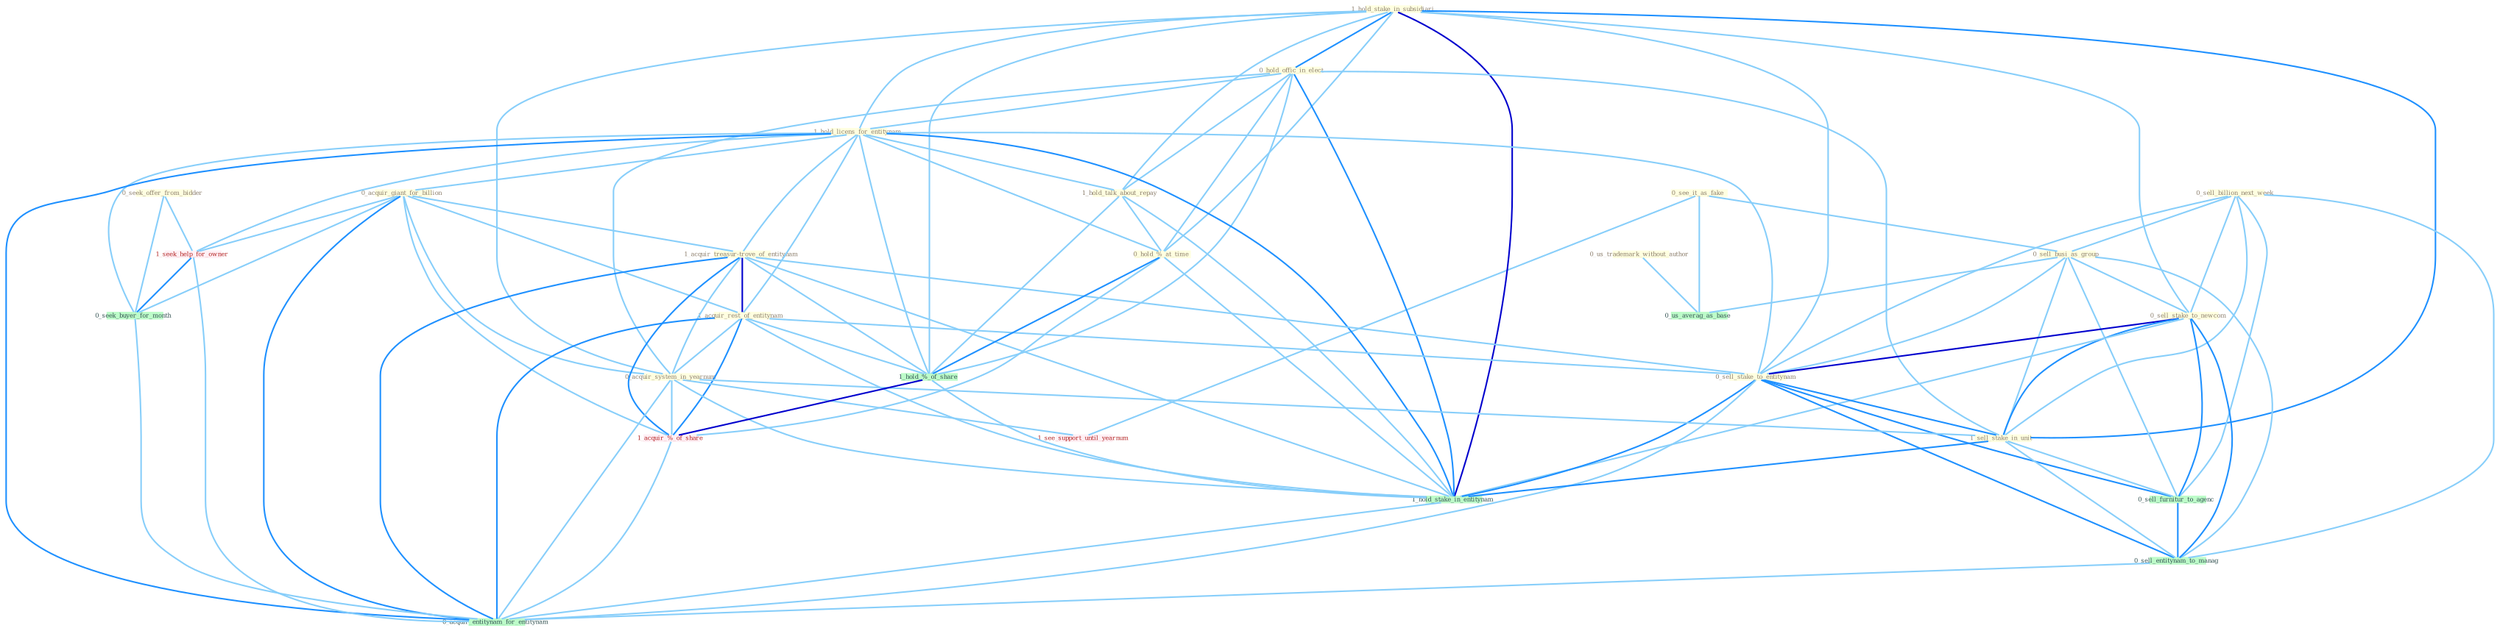 Graph G{ 
    node
    [shape=polygon,style=filled,width=.5,height=.06,color="#BDFCC9",fixedsize=true,fontsize=4,
    fontcolor="#2f4f4f"];
    {node
    [color="#ffffe0", fontcolor="#8b7d6b"] "0_see_it_as_fake " "0_seek_offer_from_bidder " "1_hold_stake_in_subsidiari " "0_hold_offic_in_elect " "0_sell_billion_next_week " "1_hold_licens_for_entitynam " "0_sell_busi_as_group " "0_sell_stake_to_newcom " "0_acquir_giant_for_billion " "1_acquir_treasur-trove_of_entitynam " "1_hold_talk_about_repay " "1_acquir_rest_of_entitynam " "0_sell_stake_to_entitynam " "0_us_trademark_without_author " "0_hold_%_at_time " "0_acquir_system_in_yearnum " "1_sell_stake_in_unit "}
{node [color="#fff0f5", fontcolor="#b22222"] "1_seek_help_for_owner " "1_acquir_%_of_share " "1_see_support_until_yearnum "}
edge [color="#B0E2FF"];

	"0_see_it_as_fake " -- "0_sell_busi_as_group " [w="1", color="#87cefa" ];
	"0_see_it_as_fake " -- "1_see_support_until_yearnum " [w="1", color="#87cefa" ];
	"0_see_it_as_fake " -- "0_us_averag_as_base " [w="1", color="#87cefa" ];
	"0_seek_offer_from_bidder " -- "1_seek_help_for_owner " [w="1", color="#87cefa" ];
	"0_seek_offer_from_bidder " -- "0_seek_buyer_for_month " [w="1", color="#87cefa" ];
	"1_hold_stake_in_subsidiari " -- "0_hold_offic_in_elect " [w="2", color="#1e90ff" , len=0.8];
	"1_hold_stake_in_subsidiari " -- "1_hold_licens_for_entitynam " [w="1", color="#87cefa" ];
	"1_hold_stake_in_subsidiari " -- "0_sell_stake_to_newcom " [w="1", color="#87cefa" ];
	"1_hold_stake_in_subsidiari " -- "1_hold_talk_about_repay " [w="1", color="#87cefa" ];
	"1_hold_stake_in_subsidiari " -- "0_sell_stake_to_entitynam " [w="1", color="#87cefa" ];
	"1_hold_stake_in_subsidiari " -- "0_hold_%_at_time " [w="1", color="#87cefa" ];
	"1_hold_stake_in_subsidiari " -- "0_acquir_system_in_yearnum " [w="1", color="#87cefa" ];
	"1_hold_stake_in_subsidiari " -- "1_sell_stake_in_unit " [w="2", color="#1e90ff" , len=0.8];
	"1_hold_stake_in_subsidiari " -- "1_hold_%_of_share " [w="1", color="#87cefa" ];
	"1_hold_stake_in_subsidiari " -- "1_hold_stake_in_entitynam " [w="3", color="#0000cd" , len=0.6];
	"0_hold_offic_in_elect " -- "1_hold_licens_for_entitynam " [w="1", color="#87cefa" ];
	"0_hold_offic_in_elect " -- "1_hold_talk_about_repay " [w="1", color="#87cefa" ];
	"0_hold_offic_in_elect " -- "0_hold_%_at_time " [w="1", color="#87cefa" ];
	"0_hold_offic_in_elect " -- "0_acquir_system_in_yearnum " [w="1", color="#87cefa" ];
	"0_hold_offic_in_elect " -- "1_sell_stake_in_unit " [w="1", color="#87cefa" ];
	"0_hold_offic_in_elect " -- "1_hold_%_of_share " [w="1", color="#87cefa" ];
	"0_hold_offic_in_elect " -- "1_hold_stake_in_entitynam " [w="2", color="#1e90ff" , len=0.8];
	"0_sell_billion_next_week " -- "0_sell_busi_as_group " [w="1", color="#87cefa" ];
	"0_sell_billion_next_week " -- "0_sell_stake_to_newcom " [w="1", color="#87cefa" ];
	"0_sell_billion_next_week " -- "0_sell_stake_to_entitynam " [w="1", color="#87cefa" ];
	"0_sell_billion_next_week " -- "1_sell_stake_in_unit " [w="1", color="#87cefa" ];
	"0_sell_billion_next_week " -- "0_sell_furnitur_to_agenc " [w="1", color="#87cefa" ];
	"0_sell_billion_next_week " -- "0_sell_entitynam_to_manag " [w="1", color="#87cefa" ];
	"1_hold_licens_for_entitynam " -- "0_acquir_giant_for_billion " [w="1", color="#87cefa" ];
	"1_hold_licens_for_entitynam " -- "1_acquir_treasur-trove_of_entitynam " [w="1", color="#87cefa" ];
	"1_hold_licens_for_entitynam " -- "1_hold_talk_about_repay " [w="1", color="#87cefa" ];
	"1_hold_licens_for_entitynam " -- "1_acquir_rest_of_entitynam " [w="1", color="#87cefa" ];
	"1_hold_licens_for_entitynam " -- "0_sell_stake_to_entitynam " [w="1", color="#87cefa" ];
	"1_hold_licens_for_entitynam " -- "0_hold_%_at_time " [w="1", color="#87cefa" ];
	"1_hold_licens_for_entitynam " -- "1_hold_%_of_share " [w="1", color="#87cefa" ];
	"1_hold_licens_for_entitynam " -- "1_hold_stake_in_entitynam " [w="2", color="#1e90ff" , len=0.8];
	"1_hold_licens_for_entitynam " -- "1_seek_help_for_owner " [w="1", color="#87cefa" ];
	"1_hold_licens_for_entitynam " -- "0_seek_buyer_for_month " [w="1", color="#87cefa" ];
	"1_hold_licens_for_entitynam " -- "0_acquir_entitynam_for_entitynam " [w="2", color="#1e90ff" , len=0.8];
	"0_sell_busi_as_group " -- "0_sell_stake_to_newcom " [w="1", color="#87cefa" ];
	"0_sell_busi_as_group " -- "0_sell_stake_to_entitynam " [w="1", color="#87cefa" ];
	"0_sell_busi_as_group " -- "1_sell_stake_in_unit " [w="1", color="#87cefa" ];
	"0_sell_busi_as_group " -- "0_sell_furnitur_to_agenc " [w="1", color="#87cefa" ];
	"0_sell_busi_as_group " -- "0_us_averag_as_base " [w="1", color="#87cefa" ];
	"0_sell_busi_as_group " -- "0_sell_entitynam_to_manag " [w="1", color="#87cefa" ];
	"0_sell_stake_to_newcom " -- "0_sell_stake_to_entitynam " [w="3", color="#0000cd" , len=0.6];
	"0_sell_stake_to_newcom " -- "1_sell_stake_in_unit " [w="2", color="#1e90ff" , len=0.8];
	"0_sell_stake_to_newcom " -- "1_hold_stake_in_entitynam " [w="1", color="#87cefa" ];
	"0_sell_stake_to_newcom " -- "0_sell_furnitur_to_agenc " [w="2", color="#1e90ff" , len=0.8];
	"0_sell_stake_to_newcom " -- "0_sell_entitynam_to_manag " [w="2", color="#1e90ff" , len=0.8];
	"0_acquir_giant_for_billion " -- "1_acquir_treasur-trove_of_entitynam " [w="1", color="#87cefa" ];
	"0_acquir_giant_for_billion " -- "1_acquir_rest_of_entitynam " [w="1", color="#87cefa" ];
	"0_acquir_giant_for_billion " -- "0_acquir_system_in_yearnum " [w="1", color="#87cefa" ];
	"0_acquir_giant_for_billion " -- "1_seek_help_for_owner " [w="1", color="#87cefa" ];
	"0_acquir_giant_for_billion " -- "0_seek_buyer_for_month " [w="1", color="#87cefa" ];
	"0_acquir_giant_for_billion " -- "1_acquir_%_of_share " [w="1", color="#87cefa" ];
	"0_acquir_giant_for_billion " -- "0_acquir_entitynam_for_entitynam " [w="2", color="#1e90ff" , len=0.8];
	"1_acquir_treasur-trove_of_entitynam " -- "1_acquir_rest_of_entitynam " [w="3", color="#0000cd" , len=0.6];
	"1_acquir_treasur-trove_of_entitynam " -- "0_sell_stake_to_entitynam " [w="1", color="#87cefa" ];
	"1_acquir_treasur-trove_of_entitynam " -- "0_acquir_system_in_yearnum " [w="1", color="#87cefa" ];
	"1_acquir_treasur-trove_of_entitynam " -- "1_hold_%_of_share " [w="1", color="#87cefa" ];
	"1_acquir_treasur-trove_of_entitynam " -- "1_hold_stake_in_entitynam " [w="1", color="#87cefa" ];
	"1_acquir_treasur-trove_of_entitynam " -- "1_acquir_%_of_share " [w="2", color="#1e90ff" , len=0.8];
	"1_acquir_treasur-trove_of_entitynam " -- "0_acquir_entitynam_for_entitynam " [w="2", color="#1e90ff" , len=0.8];
	"1_hold_talk_about_repay " -- "0_hold_%_at_time " [w="1", color="#87cefa" ];
	"1_hold_talk_about_repay " -- "1_hold_%_of_share " [w="1", color="#87cefa" ];
	"1_hold_talk_about_repay " -- "1_hold_stake_in_entitynam " [w="1", color="#87cefa" ];
	"1_acquir_rest_of_entitynam " -- "0_sell_stake_to_entitynam " [w="1", color="#87cefa" ];
	"1_acquir_rest_of_entitynam " -- "0_acquir_system_in_yearnum " [w="1", color="#87cefa" ];
	"1_acquir_rest_of_entitynam " -- "1_hold_%_of_share " [w="1", color="#87cefa" ];
	"1_acquir_rest_of_entitynam " -- "1_hold_stake_in_entitynam " [w="1", color="#87cefa" ];
	"1_acquir_rest_of_entitynam " -- "1_acquir_%_of_share " [w="2", color="#1e90ff" , len=0.8];
	"1_acquir_rest_of_entitynam " -- "0_acquir_entitynam_for_entitynam " [w="2", color="#1e90ff" , len=0.8];
	"0_sell_stake_to_entitynam " -- "1_sell_stake_in_unit " [w="2", color="#1e90ff" , len=0.8];
	"0_sell_stake_to_entitynam " -- "1_hold_stake_in_entitynam " [w="2", color="#1e90ff" , len=0.8];
	"0_sell_stake_to_entitynam " -- "0_sell_furnitur_to_agenc " [w="2", color="#1e90ff" , len=0.8];
	"0_sell_stake_to_entitynam " -- "0_sell_entitynam_to_manag " [w="2", color="#1e90ff" , len=0.8];
	"0_sell_stake_to_entitynam " -- "0_acquir_entitynam_for_entitynam " [w="1", color="#87cefa" ];
	"0_us_trademark_without_author " -- "0_us_averag_as_base " [w="1", color="#87cefa" ];
	"0_hold_%_at_time " -- "1_hold_%_of_share " [w="2", color="#1e90ff" , len=0.8];
	"0_hold_%_at_time " -- "1_hold_stake_in_entitynam " [w="1", color="#87cefa" ];
	"0_hold_%_at_time " -- "1_acquir_%_of_share " [w="1", color="#87cefa" ];
	"0_acquir_system_in_yearnum " -- "1_sell_stake_in_unit " [w="1", color="#87cefa" ];
	"0_acquir_system_in_yearnum " -- "1_hold_stake_in_entitynam " [w="1", color="#87cefa" ];
	"0_acquir_system_in_yearnum " -- "1_acquir_%_of_share " [w="1", color="#87cefa" ];
	"0_acquir_system_in_yearnum " -- "1_see_support_until_yearnum " [w="1", color="#87cefa" ];
	"0_acquir_system_in_yearnum " -- "0_acquir_entitynam_for_entitynam " [w="1", color="#87cefa" ];
	"1_sell_stake_in_unit " -- "1_hold_stake_in_entitynam " [w="2", color="#1e90ff" , len=0.8];
	"1_sell_stake_in_unit " -- "0_sell_furnitur_to_agenc " [w="1", color="#87cefa" ];
	"1_sell_stake_in_unit " -- "0_sell_entitynam_to_manag " [w="1", color="#87cefa" ];
	"1_hold_%_of_share " -- "1_hold_stake_in_entitynam " [w="1", color="#87cefa" ];
	"1_hold_%_of_share " -- "1_acquir_%_of_share " [w="3", color="#0000cd" , len=0.6];
	"1_hold_stake_in_entitynam " -- "0_acquir_entitynam_for_entitynam " [w="1", color="#87cefa" ];
	"1_seek_help_for_owner " -- "0_seek_buyer_for_month " [w="2", color="#1e90ff" , len=0.8];
	"1_seek_help_for_owner " -- "0_acquir_entitynam_for_entitynam " [w="1", color="#87cefa" ];
	"0_seek_buyer_for_month " -- "0_acquir_entitynam_for_entitynam " [w="1", color="#87cefa" ];
	"1_acquir_%_of_share " -- "0_acquir_entitynam_for_entitynam " [w="1", color="#87cefa" ];
	"0_sell_furnitur_to_agenc " -- "0_sell_entitynam_to_manag " [w="2", color="#1e90ff" , len=0.8];
	"0_sell_entitynam_to_manag " -- "0_acquir_entitynam_for_entitynam " [w="1", color="#87cefa" ];
}